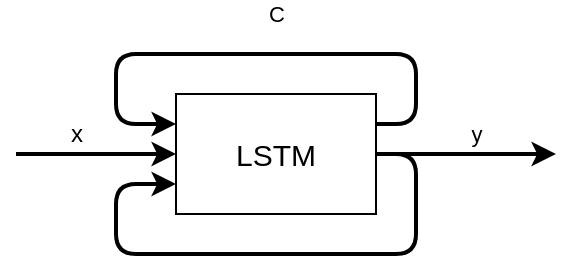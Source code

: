<mxfile version="12.4.2" type="device" pages="1"><diagram id="juf6tTL0bq5ir-X10l-R" name="Page-1"><mxGraphModel dx="1102" dy="790" grid="1" gridSize="10" guides="1" tooltips="1" connect="1" arrows="1" fold="1" page="1" pageScale="1" pageWidth="827" pageHeight="1169" math="0" shadow="0"><root><mxCell id="0"/><mxCell id="1" parent="0"/><mxCell id="RMwFaNlu613pSJLdEOit-1" value="&lt;font style=&quot;font-size: 15px&quot;&gt;LSTM&lt;/font&gt;" style="rounded=0;whiteSpace=wrap;html=1;" vertex="1" parent="1"><mxGeometry x="100" y="60" width="100" height="60" as="geometry"/></mxCell><mxCell id="RMwFaNlu613pSJLdEOit-2" value="" style="endArrow=classic;html=1;strokeWidth=2;entryX=0;entryY=0.5;entryDx=0;entryDy=0;" edge="1" parent="1" target="RMwFaNlu613pSJLdEOit-1"><mxGeometry width="50" height="50" relative="1" as="geometry"><mxPoint x="20" y="90" as="sourcePoint"/><mxPoint x="80" y="160" as="targetPoint"/></mxGeometry></mxCell><mxCell id="RMwFaNlu613pSJLdEOit-6" value="x" style="text;html=1;align=center;verticalAlign=middle;resizable=0;points=[];;labelBackgroundColor=#ffffff;" vertex="1" connectable="0" parent="RMwFaNlu613pSJLdEOit-2"><mxGeometry x="-0.5" y="1" relative="1" as="geometry"><mxPoint x="10" y="-9" as="offset"/></mxGeometry></mxCell><mxCell id="RMwFaNlu613pSJLdEOit-3" value="C" style="endArrow=classic;html=1;strokeWidth=2;entryX=0;entryY=0.25;entryDx=0;entryDy=0;exitX=1;exitY=0.25;exitDx=0;exitDy=0;" edge="1" parent="1" source="RMwFaNlu613pSJLdEOit-1" target="RMwFaNlu613pSJLdEOit-1"><mxGeometry x="-0.074" y="-20" width="50" height="50" relative="1" as="geometry"><mxPoint x="230" y="80" as="sourcePoint"/><mxPoint x="50" y="10" as="targetPoint"/><Array as="points"><mxPoint x="220" y="75"/><mxPoint x="220" y="40"/><mxPoint x="70" y="40"/><mxPoint x="70" y="75"/></Array><mxPoint as="offset"/></mxGeometry></mxCell><mxCell id="RMwFaNlu613pSJLdEOit-4" value="y" style="endArrow=classic;html=1;strokeWidth=2;exitX=1;exitY=0.5;exitDx=0;exitDy=0;" edge="1" parent="1" source="RMwFaNlu613pSJLdEOit-1"><mxGeometry x="0.111" y="10" width="50" height="50" relative="1" as="geometry"><mxPoint x="220" y="130" as="sourcePoint"/><mxPoint x="290" y="90" as="targetPoint"/><mxPoint as="offset"/></mxGeometry></mxCell><mxCell id="RMwFaNlu613pSJLdEOit-5" value="" style="endArrow=classic;html=1;strokeWidth=2;exitX=1;exitY=0.5;exitDx=0;exitDy=0;entryX=0;entryY=0.75;entryDx=0;entryDy=0;" edge="1" parent="1" source="RMwFaNlu613pSJLdEOit-1" target="RMwFaNlu613pSJLdEOit-1"><mxGeometry width="50" height="50" relative="1" as="geometry"><mxPoint x="230" y="180" as="sourcePoint"/><mxPoint x="70" y="110" as="targetPoint"/><Array as="points"><mxPoint x="220" y="90"/><mxPoint x="220" y="140"/><mxPoint x="70" y="140"/><mxPoint x="70" y="105"/></Array></mxGeometry></mxCell></root></mxGraphModel></diagram></mxfile>